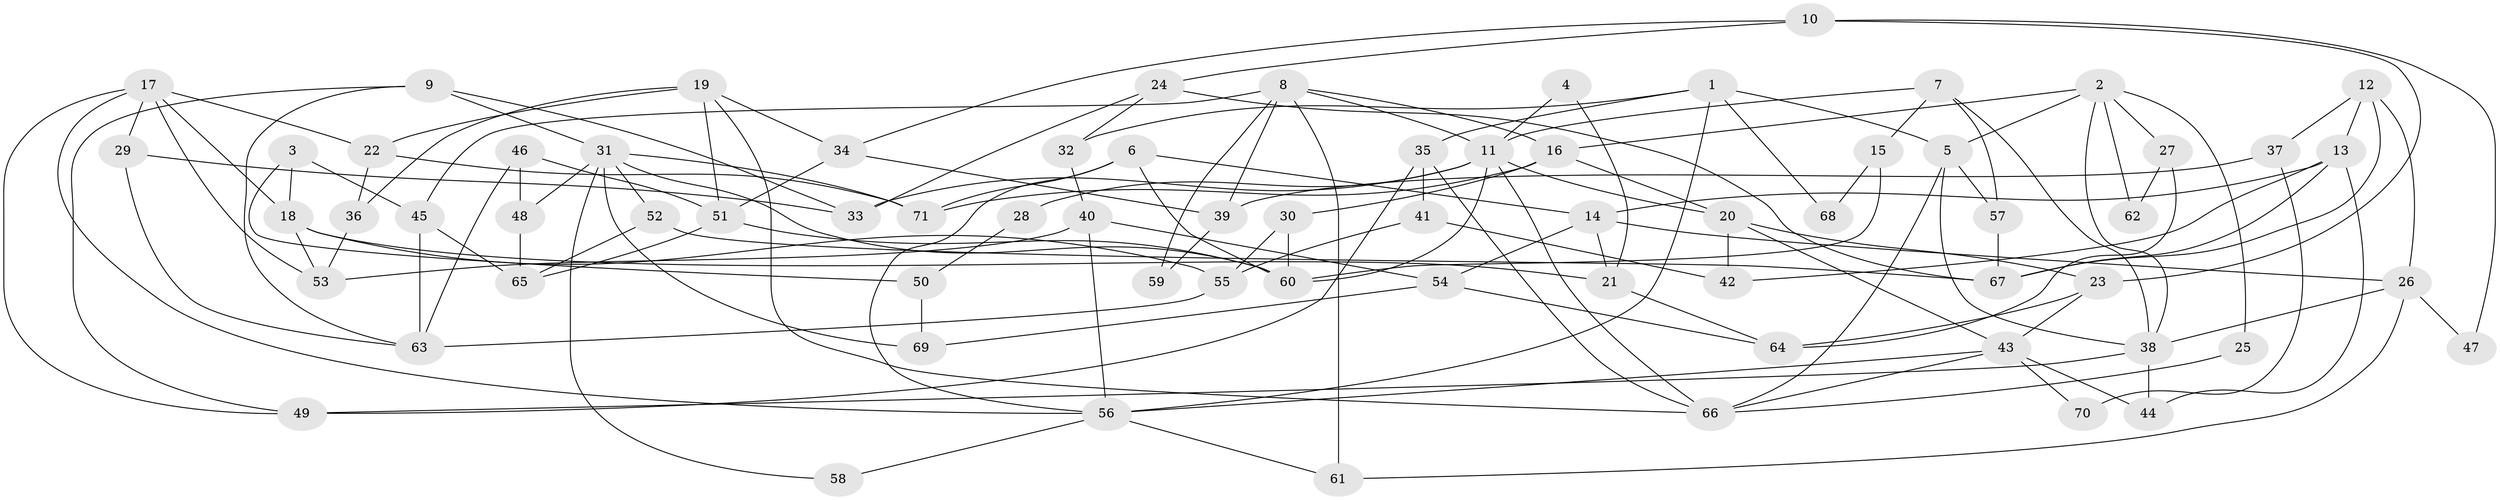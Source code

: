 // coarse degree distribution, {4: 0.20408163265306123, 2: 0.10204081632653061, 5: 0.20408163265306123, 3: 0.32653061224489793, 6: 0.08163265306122448, 7: 0.04081632653061224, 11: 0.02040816326530612, 13: 0.02040816326530612}
// Generated by graph-tools (version 1.1) at 2025/53/03/04/25 21:53:45]
// undirected, 71 vertices, 142 edges
graph export_dot {
graph [start="1"]
  node [color=gray90,style=filled];
  1;
  2;
  3;
  4;
  5;
  6;
  7;
  8;
  9;
  10;
  11;
  12;
  13;
  14;
  15;
  16;
  17;
  18;
  19;
  20;
  21;
  22;
  23;
  24;
  25;
  26;
  27;
  28;
  29;
  30;
  31;
  32;
  33;
  34;
  35;
  36;
  37;
  38;
  39;
  40;
  41;
  42;
  43;
  44;
  45;
  46;
  47;
  48;
  49;
  50;
  51;
  52;
  53;
  54;
  55;
  56;
  57;
  58;
  59;
  60;
  61;
  62;
  63;
  64;
  65;
  66;
  67;
  68;
  69;
  70;
  71;
  1 -- 5;
  1 -- 56;
  1 -- 32;
  1 -- 35;
  1 -- 68;
  2 -- 5;
  2 -- 16;
  2 -- 25;
  2 -- 27;
  2 -- 38;
  2 -- 62;
  3 -- 45;
  3 -- 18;
  3 -- 50;
  4 -- 11;
  4 -- 21;
  5 -- 38;
  5 -- 66;
  5 -- 57;
  6 -- 56;
  6 -- 71;
  6 -- 14;
  6 -- 60;
  7 -- 38;
  7 -- 11;
  7 -- 15;
  7 -- 57;
  8 -- 61;
  8 -- 11;
  8 -- 16;
  8 -- 39;
  8 -- 45;
  8 -- 59;
  9 -- 33;
  9 -- 49;
  9 -- 31;
  9 -- 63;
  10 -- 34;
  10 -- 24;
  10 -- 23;
  10 -- 47;
  11 -- 20;
  11 -- 60;
  11 -- 28;
  11 -- 33;
  11 -- 66;
  12 -- 67;
  12 -- 13;
  12 -- 26;
  12 -- 37;
  13 -- 42;
  13 -- 14;
  13 -- 44;
  13 -- 67;
  14 -- 21;
  14 -- 26;
  14 -- 54;
  15 -- 60;
  15 -- 68;
  16 -- 20;
  16 -- 30;
  16 -- 71;
  17 -- 49;
  17 -- 53;
  17 -- 18;
  17 -- 22;
  17 -- 29;
  17 -- 56;
  18 -- 53;
  18 -- 21;
  18 -- 55;
  19 -- 22;
  19 -- 51;
  19 -- 34;
  19 -- 36;
  19 -- 66;
  20 -- 43;
  20 -- 23;
  20 -- 42;
  21 -- 64;
  22 -- 71;
  22 -- 36;
  23 -- 43;
  23 -- 64;
  24 -- 67;
  24 -- 33;
  24 -- 32;
  25 -- 66;
  26 -- 38;
  26 -- 47;
  26 -- 61;
  27 -- 64;
  27 -- 62;
  28 -- 50;
  29 -- 63;
  29 -- 33;
  30 -- 55;
  30 -- 60;
  31 -- 60;
  31 -- 48;
  31 -- 52;
  31 -- 58;
  31 -- 69;
  31 -- 71;
  32 -- 40;
  34 -- 51;
  34 -- 39;
  35 -- 66;
  35 -- 41;
  35 -- 49;
  36 -- 53;
  37 -- 39;
  37 -- 70;
  38 -- 44;
  38 -- 49;
  39 -- 59;
  40 -- 56;
  40 -- 53;
  40 -- 54;
  41 -- 55;
  41 -- 42;
  43 -- 66;
  43 -- 44;
  43 -- 56;
  43 -- 70;
  45 -- 63;
  45 -- 65;
  46 -- 48;
  46 -- 51;
  46 -- 63;
  48 -- 65;
  50 -- 69;
  51 -- 60;
  51 -- 65;
  52 -- 67;
  52 -- 65;
  54 -- 64;
  54 -- 69;
  55 -- 63;
  56 -- 58;
  56 -- 61;
  57 -- 67;
}
